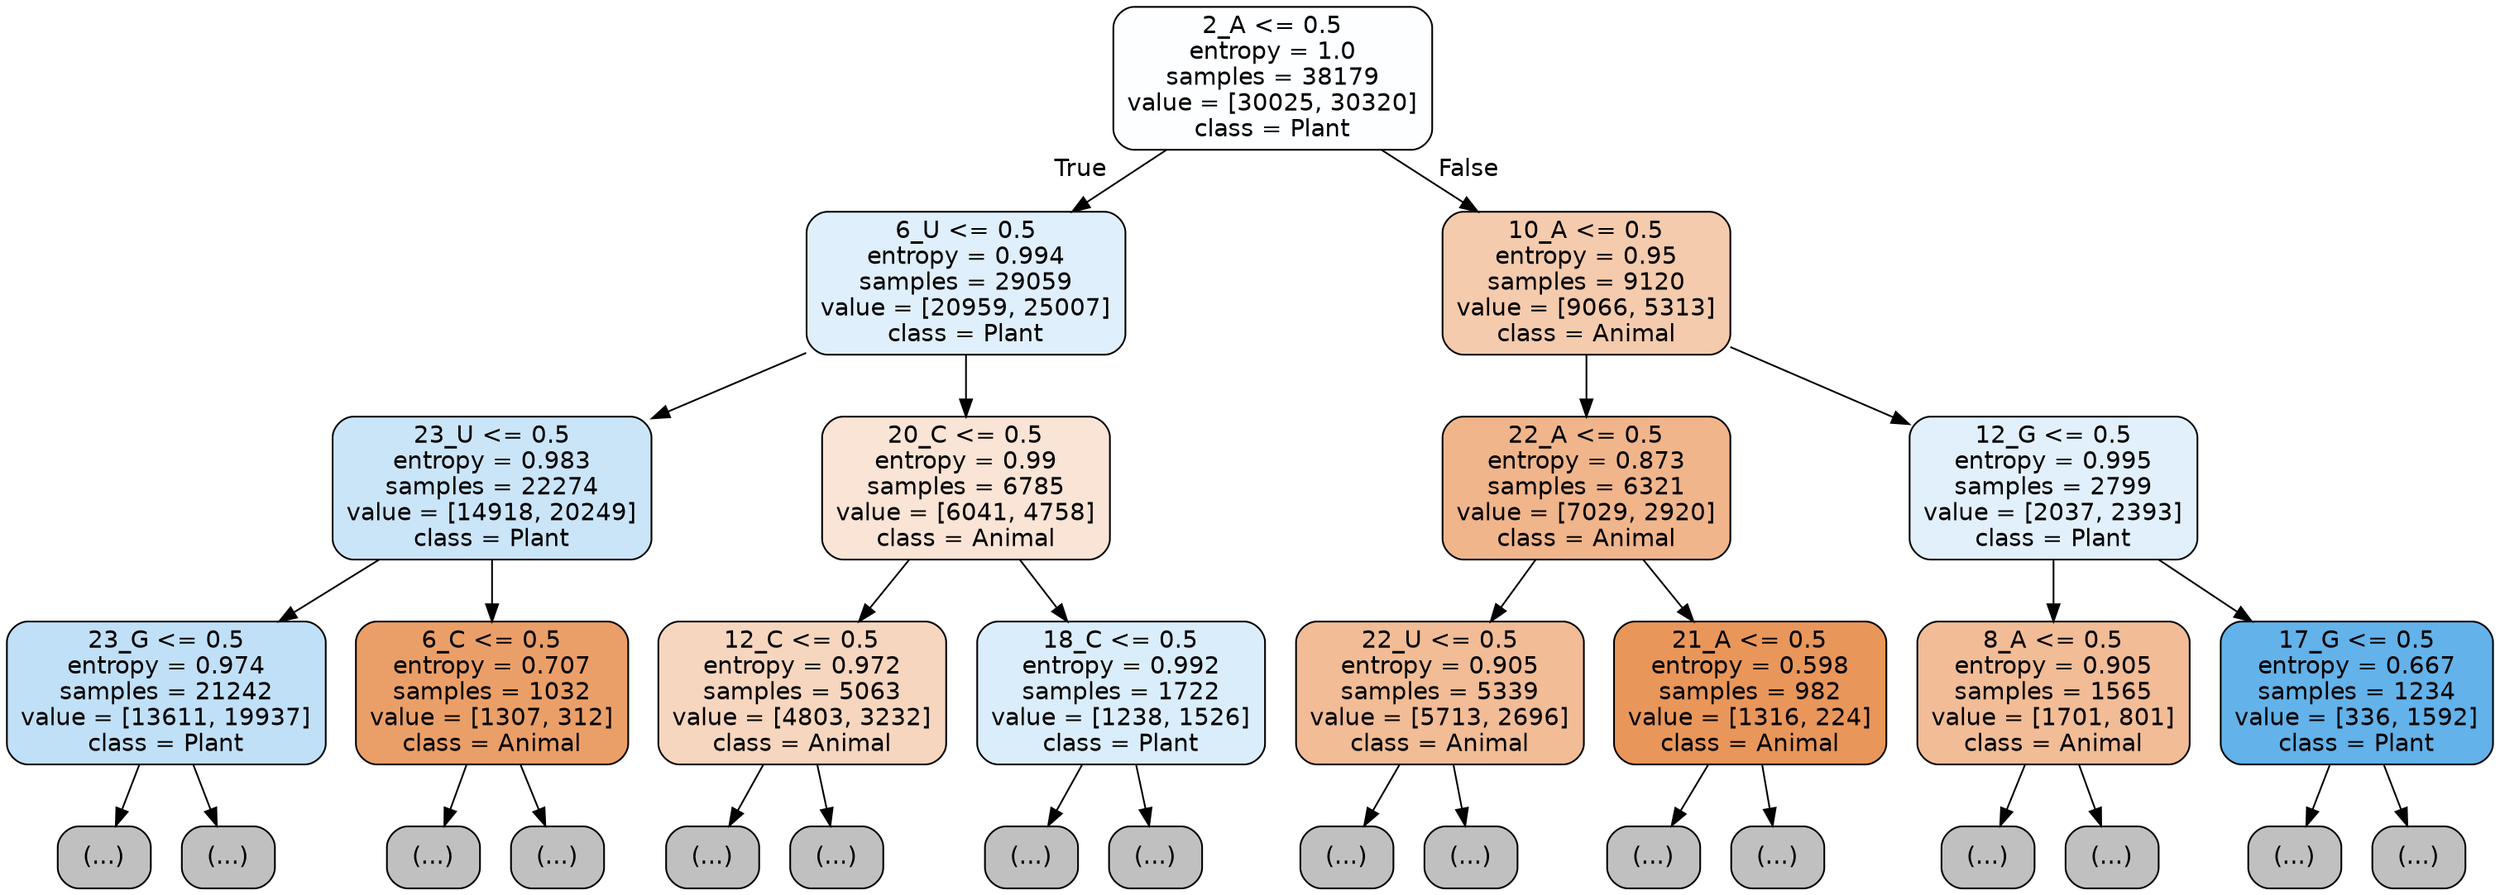 digraph Tree {
node [shape=box, style="filled, rounded", color="black", fontname="helvetica"] ;
edge [fontname="helvetica"] ;
0 [label="2_A <= 0.5\nentropy = 1.0\nsamples = 38179\nvalue = [30025, 30320]\nclass = Plant", fillcolor="#fdfeff"] ;
1 [label="6_U <= 0.5\nentropy = 0.994\nsamples = 29059\nvalue = [20959, 25007]\nclass = Plant", fillcolor="#dfeffb"] ;
0 -> 1 [labeldistance=2.5, labelangle=45, headlabel="True"] ;
2 [label="23_U <= 0.5\nentropy = 0.983\nsamples = 22274\nvalue = [14918, 20249]\nclass = Plant", fillcolor="#cbe5f8"] ;
1 -> 2 ;
3 [label="23_G <= 0.5\nentropy = 0.974\nsamples = 21242\nvalue = [13611, 19937]\nclass = Plant", fillcolor="#c0e0f7"] ;
2 -> 3 ;
4 [label="(...)", fillcolor="#C0C0C0"] ;
3 -> 4 ;
8309 [label="(...)", fillcolor="#C0C0C0"] ;
3 -> 8309 ;
8724 [label="6_C <= 0.5\nentropy = 0.707\nsamples = 1032\nvalue = [1307, 312]\nclass = Animal", fillcolor="#eb9f68"] ;
2 -> 8724 ;
8725 [label="(...)", fillcolor="#C0C0C0"] ;
8724 -> 8725 ;
9010 [label="(...)", fillcolor="#C0C0C0"] ;
8724 -> 9010 ;
9193 [label="20_C <= 0.5\nentropy = 0.99\nsamples = 6785\nvalue = [6041, 4758]\nclass = Animal", fillcolor="#f9e4d5"] ;
1 -> 9193 ;
9194 [label="12_C <= 0.5\nentropy = 0.972\nsamples = 5063\nvalue = [4803, 3232]\nclass = Animal", fillcolor="#f6d6be"] ;
9193 -> 9194 ;
9195 [label="(...)", fillcolor="#C0C0C0"] ;
9194 -> 9195 ;
11256 [label="(...)", fillcolor="#C0C0C0"] ;
9194 -> 11256 ;
11851 [label="18_C <= 0.5\nentropy = 0.992\nsamples = 1722\nvalue = [1238, 1526]\nclass = Plant", fillcolor="#daedfa"] ;
9193 -> 11851 ;
11852 [label="(...)", fillcolor="#C0C0C0"] ;
11851 -> 11852 ;
12537 [label="(...)", fillcolor="#C0C0C0"] ;
11851 -> 12537 ;
12718 [label="10_A <= 0.5\nentropy = 0.95\nsamples = 9120\nvalue = [9066, 5313]\nclass = Animal", fillcolor="#f4cbad"] ;
0 -> 12718 [labeldistance=2.5, labelangle=-45, headlabel="False"] ;
12719 [label="22_A <= 0.5\nentropy = 0.873\nsamples = 6321\nvalue = [7029, 2920]\nclass = Animal", fillcolor="#f0b58b"] ;
12718 -> 12719 ;
12720 [label="22_U <= 0.5\nentropy = 0.905\nsamples = 5339\nvalue = [5713, 2696]\nclass = Animal", fillcolor="#f1bc96"] ;
12719 -> 12720 ;
12721 [label="(...)", fillcolor="#C0C0C0"] ;
12720 -> 12721 ;
15062 [label="(...)", fillcolor="#C0C0C0"] ;
12720 -> 15062 ;
15415 [label="21_A <= 0.5\nentropy = 0.598\nsamples = 982\nvalue = [1316, 224]\nclass = Animal", fillcolor="#e9965b"] ;
12719 -> 15415 ;
15416 [label="(...)", fillcolor="#C0C0C0"] ;
15415 -> 15416 ;
15701 [label="(...)", fillcolor="#C0C0C0"] ;
15415 -> 15701 ;
15796 [label="12_G <= 0.5\nentropy = 0.995\nsamples = 2799\nvalue = [2037, 2393]\nclass = Plant", fillcolor="#e2f0fb"] ;
12718 -> 15796 ;
15797 [label="8_A <= 0.5\nentropy = 0.905\nsamples = 1565\nvalue = [1701, 801]\nclass = Animal", fillcolor="#f1bc96"] ;
15796 -> 15797 ;
15798 [label="(...)", fillcolor="#C0C0C0"] ;
15797 -> 15798 ;
16339 [label="(...)", fillcolor="#C0C0C0"] ;
15797 -> 16339 ;
16580 [label="17_G <= 0.5\nentropy = 0.667\nsamples = 1234\nvalue = [336, 1592]\nclass = Plant", fillcolor="#63b2ea"] ;
15796 -> 16580 ;
16581 [label="(...)", fillcolor="#C0C0C0"] ;
16580 -> 16581 ;
16750 [label="(...)", fillcolor="#C0C0C0"] ;
16580 -> 16750 ;
}